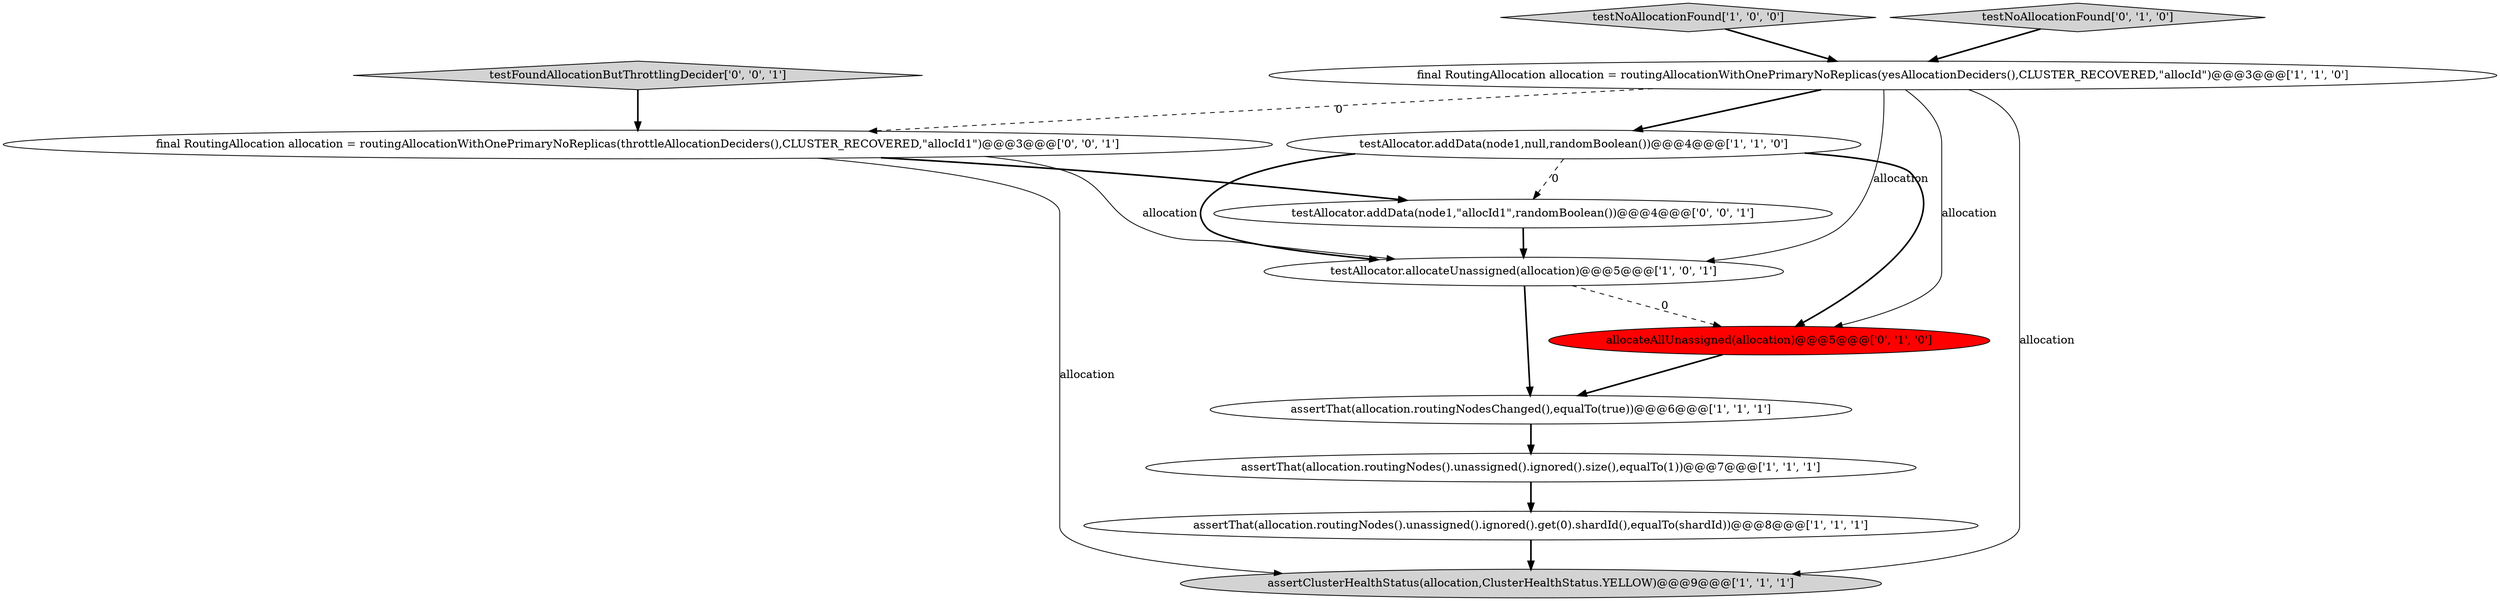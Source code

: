 digraph {
12 [style = filled, label = "final RoutingAllocation allocation = routingAllocationWithOnePrimaryNoReplicas(throttleAllocationDeciders(),CLUSTER_RECOVERED,\"allocId1\")@@@3@@@['0', '0', '1']", fillcolor = white, shape = ellipse image = "AAA0AAABBB3BBB"];
3 [style = filled, label = "testAllocator.allocateUnassigned(allocation)@@@5@@@['1', '0', '1']", fillcolor = white, shape = ellipse image = "AAA0AAABBB1BBB"];
7 [style = filled, label = "testNoAllocationFound['1', '0', '0']", fillcolor = lightgray, shape = diamond image = "AAA0AAABBB1BBB"];
1 [style = filled, label = "assertClusterHealthStatus(allocation,ClusterHealthStatus.YELLOW)@@@9@@@['1', '1', '1']", fillcolor = lightgray, shape = ellipse image = "AAA0AAABBB1BBB"];
6 [style = filled, label = "assertThat(allocation.routingNodes().unassigned().ignored().get(0).shardId(),equalTo(shardId))@@@8@@@['1', '1', '1']", fillcolor = white, shape = ellipse image = "AAA0AAABBB1BBB"];
11 [style = filled, label = "testFoundAllocationButThrottlingDecider['0', '0', '1']", fillcolor = lightgray, shape = diamond image = "AAA0AAABBB3BBB"];
5 [style = filled, label = "assertThat(allocation.routingNodesChanged(),equalTo(true))@@@6@@@['1', '1', '1']", fillcolor = white, shape = ellipse image = "AAA0AAABBB1BBB"];
2 [style = filled, label = "testAllocator.addData(node1,null,randomBoolean())@@@4@@@['1', '1', '0']", fillcolor = white, shape = ellipse image = "AAA0AAABBB1BBB"];
9 [style = filled, label = "allocateAllUnassigned(allocation)@@@5@@@['0', '1', '0']", fillcolor = red, shape = ellipse image = "AAA1AAABBB2BBB"];
10 [style = filled, label = "testAllocator.addData(node1,\"allocId1\",randomBoolean())@@@4@@@['0', '0', '1']", fillcolor = white, shape = ellipse image = "AAA0AAABBB3BBB"];
0 [style = filled, label = "assertThat(allocation.routingNodes().unassigned().ignored().size(),equalTo(1))@@@7@@@['1', '1', '1']", fillcolor = white, shape = ellipse image = "AAA0AAABBB1BBB"];
8 [style = filled, label = "testNoAllocationFound['0', '1', '0']", fillcolor = lightgray, shape = diamond image = "AAA0AAABBB2BBB"];
4 [style = filled, label = "final RoutingAllocation allocation = routingAllocationWithOnePrimaryNoReplicas(yesAllocationDeciders(),CLUSTER_RECOVERED,\"allocId\")@@@3@@@['1', '1', '0']", fillcolor = white, shape = ellipse image = "AAA0AAABBB1BBB"];
0->6 [style = bold, label=""];
2->3 [style = bold, label=""];
10->3 [style = bold, label=""];
11->12 [style = bold, label=""];
4->2 [style = bold, label=""];
7->4 [style = bold, label=""];
2->9 [style = bold, label=""];
2->10 [style = dashed, label="0"];
4->12 [style = dashed, label="0"];
4->1 [style = solid, label="allocation"];
6->1 [style = bold, label=""];
3->5 [style = bold, label=""];
12->10 [style = bold, label=""];
5->0 [style = bold, label=""];
3->9 [style = dashed, label="0"];
4->9 [style = solid, label="allocation"];
12->3 [style = solid, label="allocation"];
9->5 [style = bold, label=""];
12->1 [style = solid, label="allocation"];
8->4 [style = bold, label=""];
4->3 [style = solid, label="allocation"];
}

